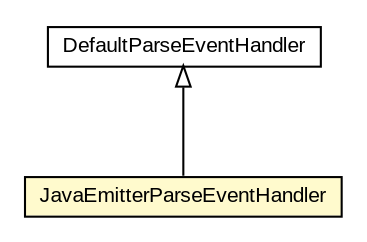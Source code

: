#!/usr/local/bin/dot
#
# Class diagram 
# Generated by UMLGraph version R5_6-24-gf6e263 (http://www.umlgraph.org/)
#

digraph G {
	edge [fontname="arial",fontsize=10,labelfontname="arial",labelfontsize=10];
	node [fontname="arial",fontsize=10,shape=plaintext];
	nodesep=0.25;
	ranksep=0.5;
	// net.trajano.jetng.JavaEmitterParseEventHandler
	c360 [label=<<table title="net.trajano.jetng.JavaEmitterParseEventHandler" border="0" cellborder="1" cellspacing="0" cellpadding="2" port="p" bgcolor="lemonChiffon" href="./JavaEmitterParseEventHandler.html">
		<tr><td><table border="0" cellspacing="0" cellpadding="1">
<tr><td align="center" balign="center"> JavaEmitterParseEventHandler </td></tr>
		</table></td></tr>
		</table>>, URL="./JavaEmitterParseEventHandler.html", fontname="arial", fontcolor="black", fontsize=10.0];
	// net.trajano.jetng.DefaultParseEventHandler
	c361 [label=<<table title="net.trajano.jetng.DefaultParseEventHandler" border="0" cellborder="1" cellspacing="0" cellpadding="2" port="p" href="./DefaultParseEventHandler.html">
		<tr><td><table border="0" cellspacing="0" cellpadding="1">
<tr><td align="center" balign="center"> DefaultParseEventHandler </td></tr>
		</table></td></tr>
		</table>>, URL="./DefaultParseEventHandler.html", fontname="arial", fontcolor="black", fontsize=10.0];
	//net.trajano.jetng.JavaEmitterParseEventHandler extends net.trajano.jetng.DefaultParseEventHandler
	c361:p -> c360:p [dir=back,arrowtail=empty];
}

